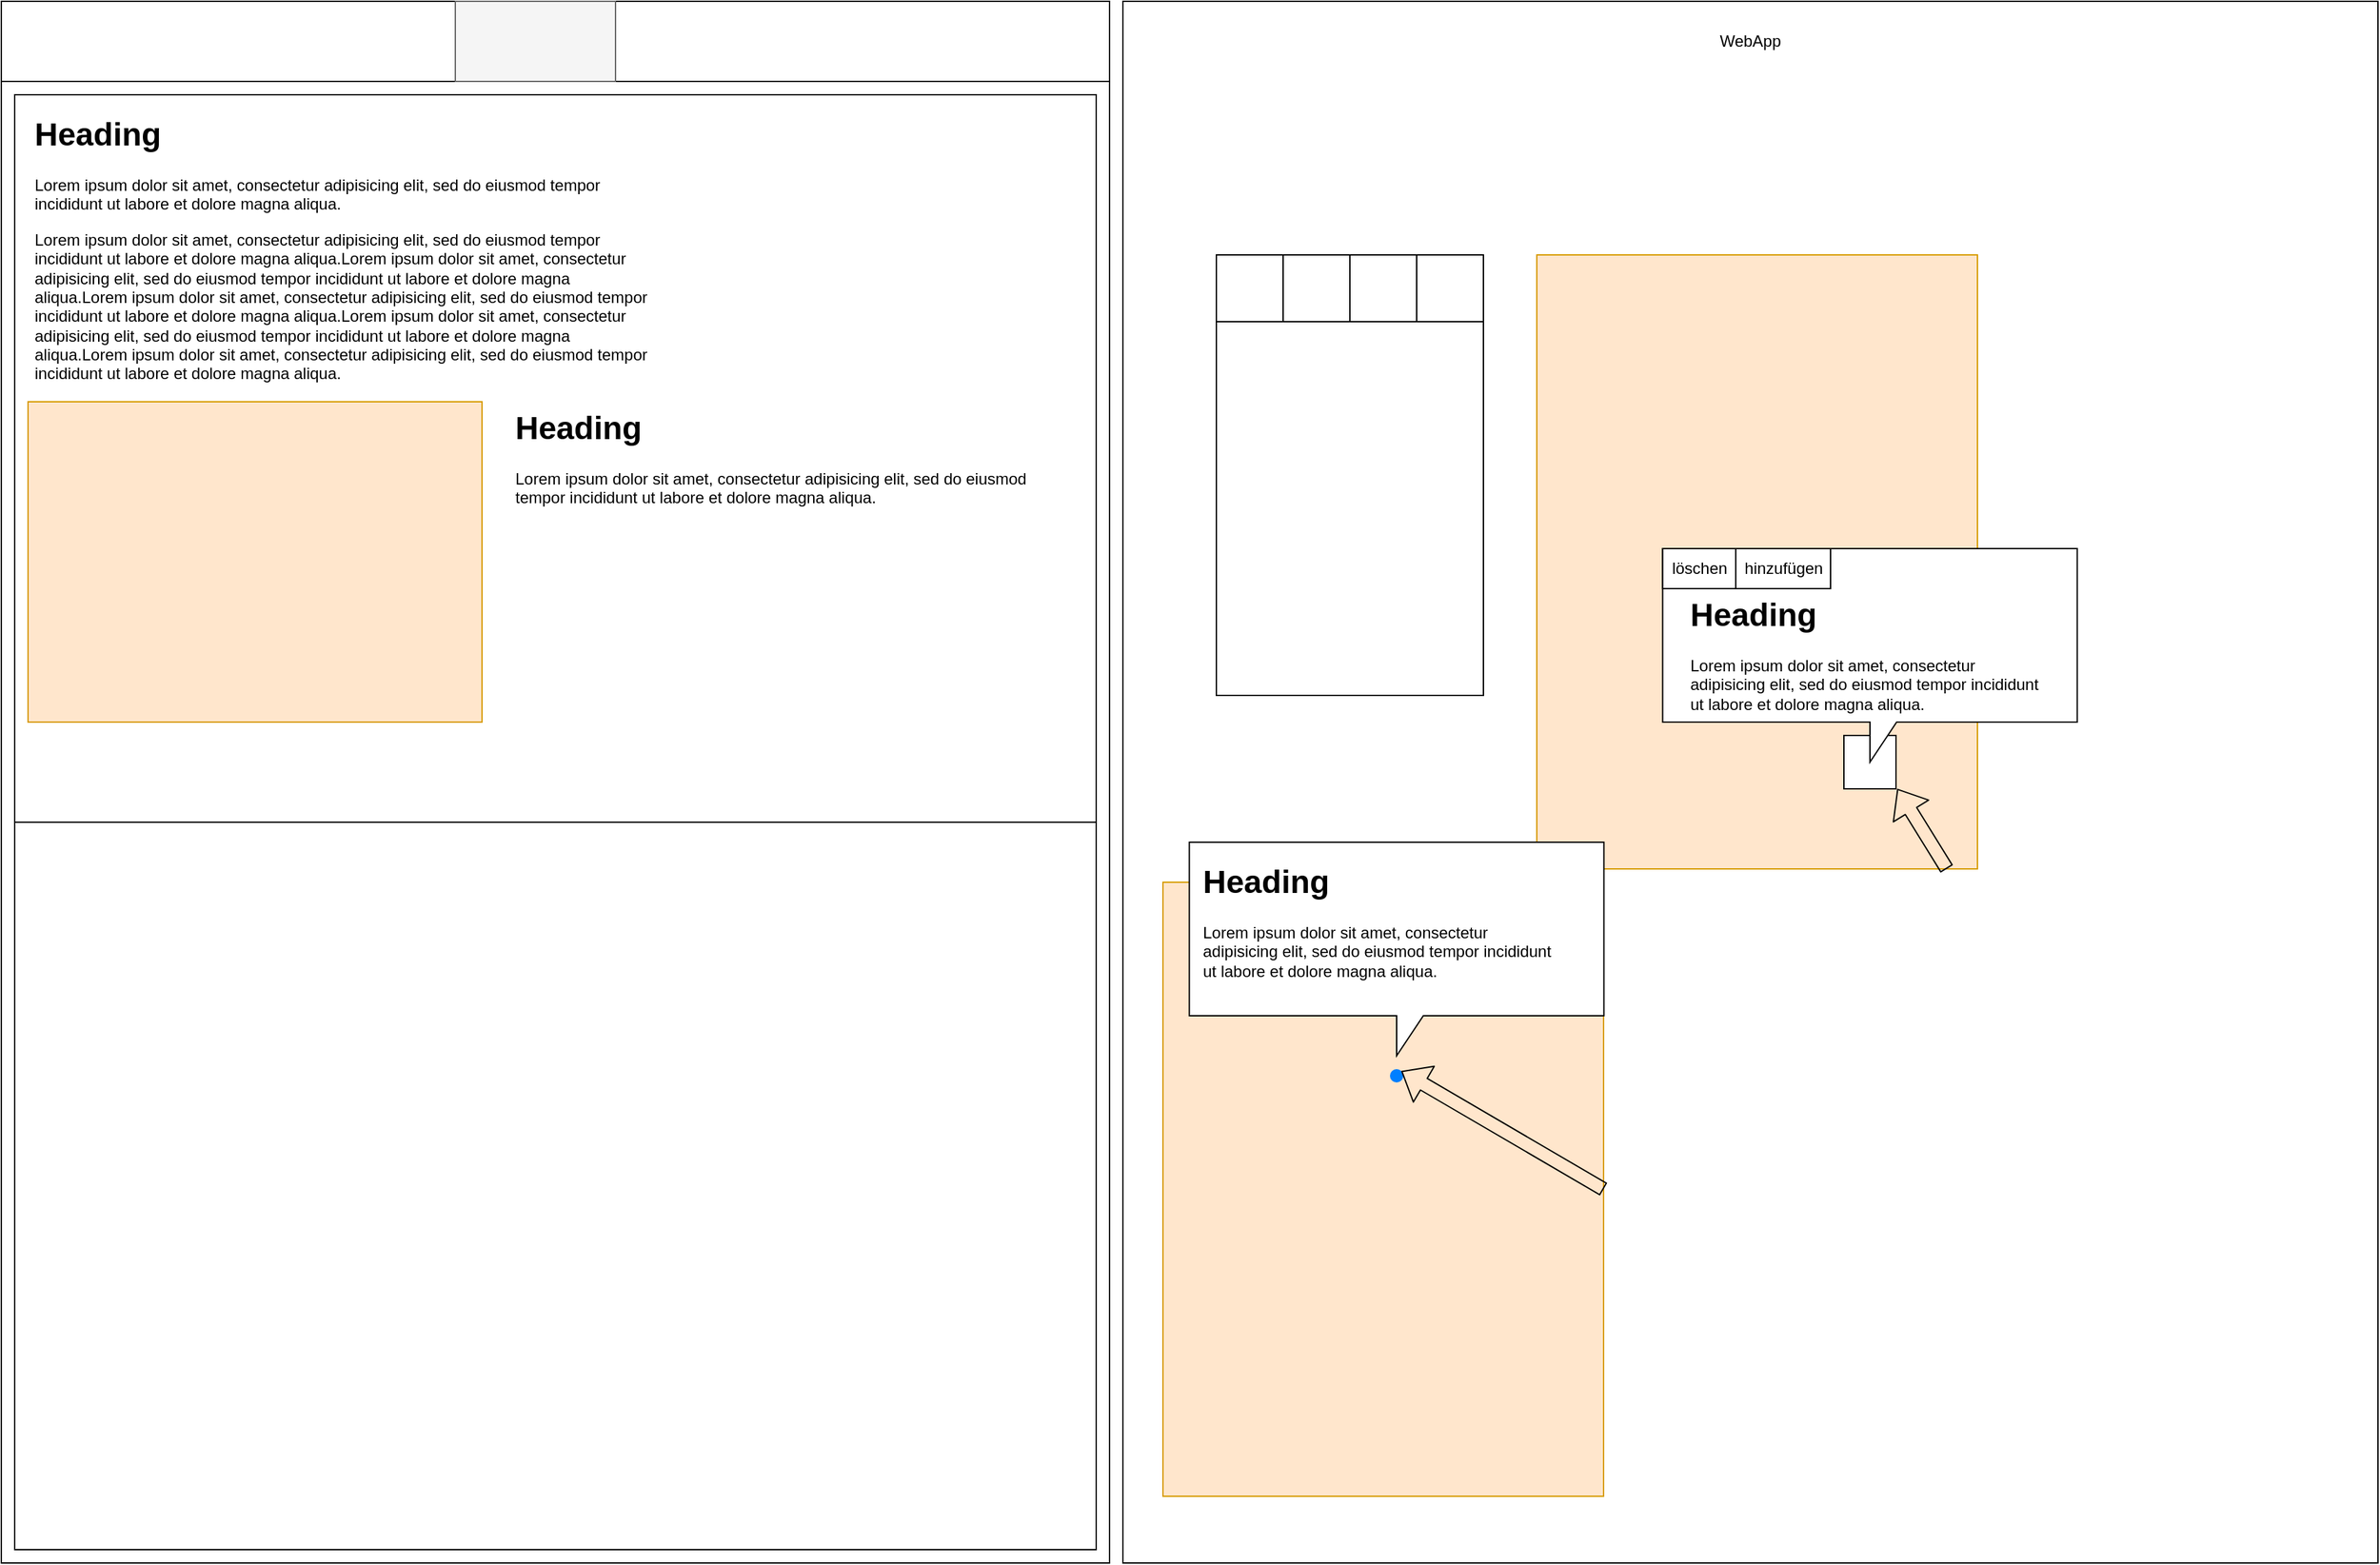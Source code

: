 <mxfile version="14.1.1" type="device"><diagram id="EUjFk7SzVEFrsy5900nG" name="Page-1"><mxGraphModel dx="2370" dy="1287" grid="1" gridSize="10" guides="1" tooltips="1" connect="1" arrows="1" fold="1" page="1" pageScale="1" pageWidth="827" pageHeight="1169" math="0" shadow="0"><root><mxCell id="0"/><mxCell id="1" parent="0"/><mxCell id="YGIL2rO0miAQVwbmjkEi-3" value="" style="rounded=0;whiteSpace=wrap;html=1;" vertex="1" parent="1"><mxGeometry width="830" height="1170" as="geometry"/></mxCell><mxCell id="YGIL2rO0miAQVwbmjkEi-4" value="" style="rounded=0;whiteSpace=wrap;html=1;" vertex="1" parent="1"><mxGeometry width="830" height="60" as="geometry"/></mxCell><mxCell id="YGIL2rO0miAQVwbmjkEi-8" value="" style="rounded=0;whiteSpace=wrap;html=1;fillColor=#f5f5f5;strokeColor=#666666;fontColor=#333333;" vertex="1" parent="1"><mxGeometry x="340" width="120" height="60" as="geometry"/></mxCell><mxCell id="YGIL2rO0miAQVwbmjkEi-9" value="" style="rounded=0;whiteSpace=wrap;html=1;" vertex="1" parent="1"><mxGeometry x="10" y="70" width="810" height="1090" as="geometry"/></mxCell><mxCell id="YGIL2rO0miAQVwbmjkEi-11" value="&lt;h1&gt;Heading&lt;/h1&gt;&lt;p&gt;Lorem ipsum dolor sit amet, consectetur adipisicing elit, sed do eiusmod tempor incididunt ut labore et dolore magna aliqua.&lt;/p&gt;Lorem ipsum dolor sit amet, consectetur adipisicing elit, sed do eiusmod tempor incididunt ut labore et dolore magna aliqua.Lorem ipsum dolor sit amet, consectetur adipisicing elit, sed do eiusmod tempor incididunt ut labore et dolore magna aliqua.Lorem ipsum dolor sit amet, consectetur adipisicing elit, sed do eiusmod tempor incididunt ut labore et dolore magna aliqua.Lorem ipsum dolor sit amet, consectetur adipisicing elit, sed do eiusmod tempor incididunt ut labore et dolore magna aliqua.Lorem ipsum dolor sit amet, consectetur adipisicing elit, sed do eiusmod tempor incididunt ut labore et dolore magna aliqua." style="text;html=1;strokeColor=none;fillColor=none;spacing=5;spacingTop=-20;whiteSpace=wrap;overflow=hidden;rounded=0;" vertex="1" parent="1"><mxGeometry x="20" y="80" width="470" height="220" as="geometry"/></mxCell><mxCell id="YGIL2rO0miAQVwbmjkEi-12" value="" style="rounded=0;whiteSpace=wrap;html=1;fillColor=#ffe6cc;strokeColor=#d79b00;" vertex="1" parent="1"><mxGeometry x="20" y="300" width="340" height="240" as="geometry"/></mxCell><mxCell id="YGIL2rO0miAQVwbmjkEi-13" value="&lt;h1&gt;Heading&lt;/h1&gt;&lt;p&gt;Lorem ipsum dolor sit amet, consectetur adipisicing elit, sed do eiusmod tempor incididunt ut labore et dolore magna aliqua.&lt;/p&gt;" style="text;html=1;strokeColor=none;fillColor=none;spacing=5;spacingTop=-20;whiteSpace=wrap;overflow=hidden;rounded=0;" vertex="1" parent="1"><mxGeometry x="380" y="300" width="420" height="240" as="geometry"/></mxCell><mxCell id="YGIL2rO0miAQVwbmjkEi-16" value="" style="endArrow=none;html=1;exitX=1;exitY=0.5;exitDx=0;exitDy=0;entryX=0;entryY=0.5;entryDx=0;entryDy=0;" edge="1" parent="1" source="YGIL2rO0miAQVwbmjkEi-9" target="YGIL2rO0miAQVwbmjkEi-9"><mxGeometry width="50" height="50" relative="1" as="geometry"><mxPoint x="420" y="860" as="sourcePoint"/><mxPoint x="470" y="810" as="targetPoint"/></mxGeometry></mxCell><mxCell id="YGIL2rO0miAQVwbmjkEi-17" value="" style="rounded=0;whiteSpace=wrap;html=1;" vertex="1" parent="1"><mxGeometry x="840" width="940" height="1170" as="geometry"/></mxCell><mxCell id="YGIL2rO0miAQVwbmjkEi-18" value="" style="rounded=0;whiteSpace=wrap;html=1;fillColor=#ffe6cc;strokeColor=#d79b00;" vertex="1" parent="1"><mxGeometry x="1150" y="190" width="330" height="460" as="geometry"/></mxCell><mxCell id="YGIL2rO0miAQVwbmjkEi-20" value="" style="rounded=0;whiteSpace=wrap;html=1;" vertex="1" parent="1"><mxGeometry x="1380" y="550" width="39" height="40" as="geometry"/></mxCell><mxCell id="YGIL2rO0miAQVwbmjkEi-19" value="" style="shape=flexArrow;endArrow=classic;html=1;" edge="1" parent="1" source="YGIL2rO0miAQVwbmjkEi-18"><mxGeometry width="50" height="50" relative="1" as="geometry"><mxPoint x="1210" y="380" as="sourcePoint"/><mxPoint x="1420" y="590" as="targetPoint"/></mxGeometry></mxCell><mxCell id="YGIL2rO0miAQVwbmjkEi-21" value="" style="shape=callout;whiteSpace=wrap;html=1;perimeter=calloutPerimeter;" vertex="1" parent="1"><mxGeometry x="1244.25" y="410" width="310.5" height="160" as="geometry"/></mxCell><mxCell id="YGIL2rO0miAQVwbmjkEi-22" value="&lt;h1&gt;Heading&lt;/h1&gt;&lt;p&gt;Lorem ipsum dolor sit amet, consectetur adipisicing elit, sed do eiusmod tempor incididunt ut labore et dolore magna aliqua.&lt;/p&gt;" style="text;html=1;strokeColor=none;fillColor=none;spacing=5;spacingTop=-20;whiteSpace=wrap;overflow=hidden;rounded=0;" vertex="1" parent="1"><mxGeometry x="1259.5" y="440" width="280" height="110" as="geometry"/></mxCell><mxCell id="YGIL2rO0miAQVwbmjkEi-23" value="" style="rounded=0;whiteSpace=wrap;html=1;" vertex="1" parent="1"><mxGeometry x="1244.25" y="410" width="55.75" height="30" as="geometry"/></mxCell><mxCell id="YGIL2rO0miAQVwbmjkEi-24" value="löschen" style="text;html=1;strokeColor=none;fillColor=none;align=center;verticalAlign=middle;whiteSpace=wrap;rounded=0;" vertex="1" parent="1"><mxGeometry x="1252.12" y="415" width="40" height="20" as="geometry"/></mxCell><mxCell id="YGIL2rO0miAQVwbmjkEi-25" value="" style="rounded=0;whiteSpace=wrap;html=1;" vertex="1" parent="1"><mxGeometry x="1299" y="410" width="71" height="30" as="geometry"/></mxCell><mxCell id="YGIL2rO0miAQVwbmjkEi-26" value="hinzufügen" style="text;html=1;strokeColor=none;fillColor=none;align=center;verticalAlign=middle;whiteSpace=wrap;rounded=0;" vertex="1" parent="1"><mxGeometry x="1314.5" y="415" width="40" height="20" as="geometry"/></mxCell><mxCell id="YGIL2rO0miAQVwbmjkEi-27" value="WebApp" style="text;html=1;strokeColor=none;fillColor=none;align=center;verticalAlign=middle;whiteSpace=wrap;rounded=0;" vertex="1" parent="1"><mxGeometry x="1290" y="20" width="40" height="20" as="geometry"/></mxCell><mxCell id="YGIL2rO0miAQVwbmjkEi-28" value="" style="rounded=0;whiteSpace=wrap;html=1;" vertex="1" parent="1"><mxGeometry x="910" y="190" width="200" height="330" as="geometry"/></mxCell><mxCell id="YGIL2rO0miAQVwbmjkEi-29" value="" style="rounded=0;whiteSpace=wrap;html=1;" vertex="1" parent="1"><mxGeometry x="910" y="190" width="50" height="50" as="geometry"/></mxCell><mxCell id="YGIL2rO0miAQVwbmjkEi-30" value="" style="rounded=0;whiteSpace=wrap;html=1;" vertex="1" parent="1"><mxGeometry x="960" y="190" width="50" height="50" as="geometry"/></mxCell><mxCell id="YGIL2rO0miAQVwbmjkEi-31" value="" style="rounded=0;whiteSpace=wrap;html=1;" vertex="1" parent="1"><mxGeometry x="1010" y="190" width="50" height="50" as="geometry"/></mxCell><mxCell id="YGIL2rO0miAQVwbmjkEi-32" value="" style="rounded=0;whiteSpace=wrap;html=1;" vertex="1" parent="1"><mxGeometry x="1060" y="190" width="50" height="50" as="geometry"/></mxCell><mxCell id="YGIL2rO0miAQVwbmjkEi-33" value="" style="rounded=0;whiteSpace=wrap;html=1;fillColor=#ffe6cc;strokeColor=#d79b00;" vertex="1" parent="1"><mxGeometry x="870" y="660" width="330" height="460" as="geometry"/></mxCell><mxCell id="YGIL2rO0miAQVwbmjkEi-34" value="" style="ellipse;whiteSpace=wrap;html=1;strokeColor=none;fillColor=#007FFF;" vertex="1" parent="1"><mxGeometry x="1040" y="800" width="10" height="10" as="geometry"/></mxCell><mxCell id="YGIL2rO0miAQVwbmjkEi-35" value="" style="shape=flexArrow;endArrow=classic;html=1;entryX=1;entryY=0;entryDx=0;entryDy=0;exitX=1;exitY=0.5;exitDx=0;exitDy=0;" edge="1" parent="1" source="YGIL2rO0miAQVwbmjkEi-33" target="YGIL2rO0miAQVwbmjkEi-34"><mxGeometry width="50" height="50" relative="1" as="geometry"><mxPoint x="1467.059" y="660" as="sourcePoint"/><mxPoint x="1430" y="600" as="targetPoint"/></mxGeometry></mxCell><mxCell id="YGIL2rO0miAQVwbmjkEi-36" value="" style="shape=callout;whiteSpace=wrap;html=1;perimeter=calloutPerimeter;" vertex="1" parent="1"><mxGeometry x="889.75" y="630" width="310.5" height="160" as="geometry"/></mxCell><mxCell id="YGIL2rO0miAQVwbmjkEi-38" value="&lt;h1&gt;Heading&lt;/h1&gt;&lt;p&gt;Lorem ipsum dolor sit amet, consectetur adipisicing elit, sed do eiusmod tempor incididunt ut labore et dolore magna aliqua.&lt;/p&gt;" style="text;html=1;strokeColor=none;fillColor=none;spacing=5;spacingTop=-20;whiteSpace=wrap;overflow=hidden;rounded=0;" vertex="1" parent="1"><mxGeometry x="895" y="640" width="280" height="110" as="geometry"/></mxCell></root></mxGraphModel></diagram></mxfile>